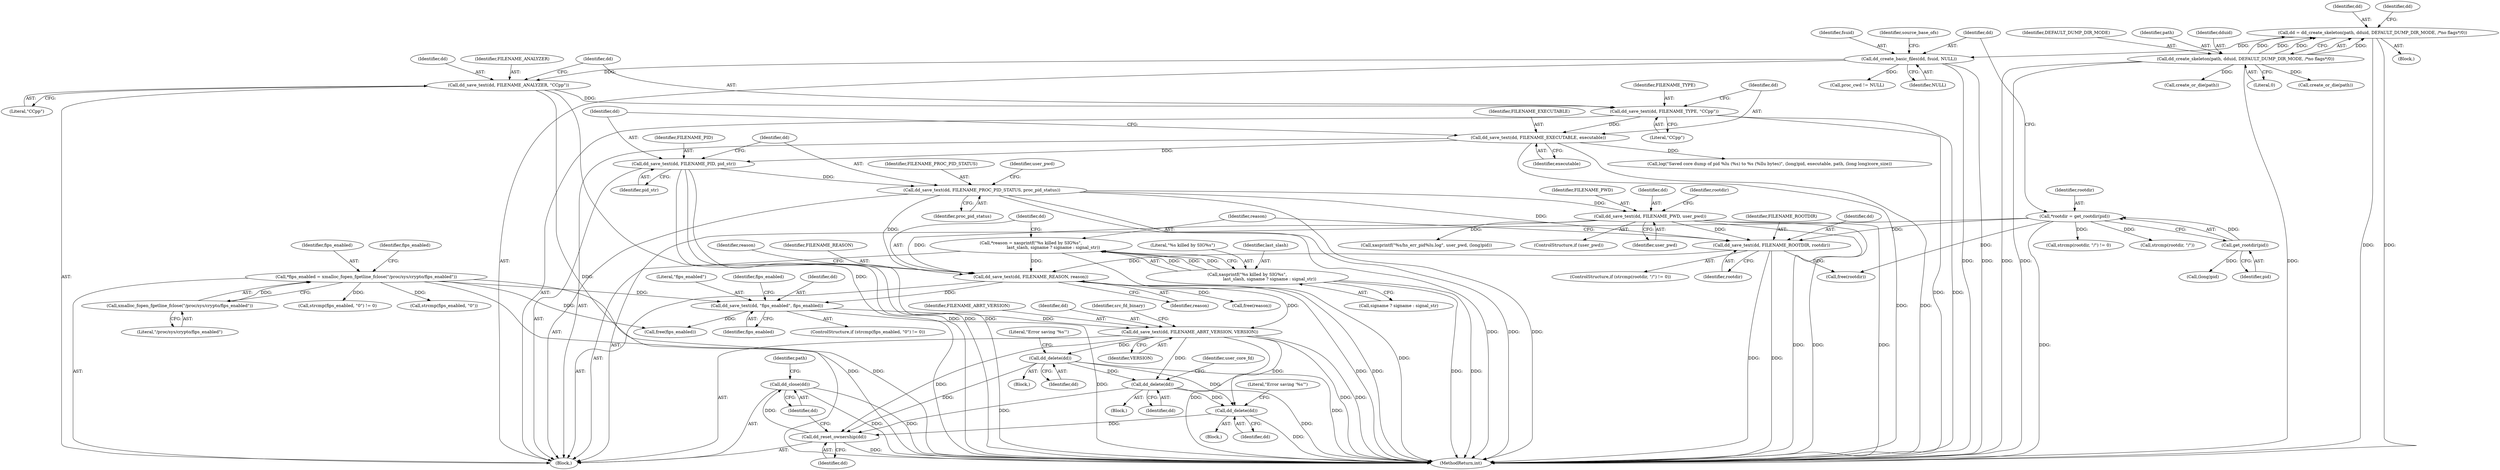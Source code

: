 digraph "0_abrt_8939398b82006ba1fec4ed491339fc075f43fc7c_1@API" {
"1001074" [label="(Call,dd_close(dd))"];
"1001072" [label="(Call,dd_reset_ownership(dd))"];
"1001065" [label="(Call,dd_delete(dd))"];
"1000917" [label="(Call,dd_delete(dd))"];
"1000881" [label="(Call,dd_save_text(dd, FILENAME_ABRT_VERSION, VERSION))"];
"1000841" [label="(Call,dd_save_text(dd, FILENAME_REASON, reason))"];
"1000808" [label="(Call,dd_save_text(dd, FILENAME_PROC_PID_STATUS, proc_pid_status))"];
"1000804" [label="(Call,dd_save_text(dd, FILENAME_PID, pid_str))"];
"1000800" [label="(Call,dd_save_text(dd, FILENAME_EXECUTABLE, executable))"];
"1000796" [label="(Call,dd_save_text(dd, FILENAME_TYPE, \"CCpp\"))"];
"1000792" [label="(Call,dd_save_text(dd, FILENAME_ANALYZER, \"CCpp\"))"];
"1000665" [label="(Call,dd_create_basic_files(dd, fsuid, NULL))"];
"1000650" [label="(Call,dd = dd_create_skeleton(path, dduid, DEFAULT_DUMP_DIR_MODE, /*no flags*/0))"];
"1000652" [label="(Call,dd_create_skeleton(path, dduid, DEFAULT_DUMP_DIR_MODE, /*no flags*/0))"];
"1000827" [label="(Call,dd_save_text(dd, FILENAME_ROOTDIR, rootdir))"];
"1000814" [label="(Call,dd_save_text(dd, FILENAME_PWD, user_pwd))"];
"1000661" [label="(Call,*rootdir = get_rootdir(pid))"];
"1000663" [label="(Call,get_rootdir(pid))"];
"1000832" [label="(Call,*reason = xasprintf(\"%s killed by SIG%s\",\n                                 last_slash, signame ? signame : signal_str))"];
"1000834" [label="(Call,xasprintf(\"%s killed by SIG%s\",\n                                 last_slash, signame ? signame : signal_str))"];
"1000875" [label="(Call,dd_save_text(dd, \"fips_enabled\", fips_enabled))"];
"1000862" [label="(Call,*fips_enabled = xmalloc_fopen_fgetline_fclose(\"/proc/sys/crypto/fips_enabled\"))"];
"1000864" [label="(Call,xmalloc_fopen_fgetline_fclose(\"/proc/sys/crypto/fips_enabled\"))"];
"1000954" [label="(Call,dd_delete(dd))"];
"1000814" [label="(Call,dd_save_text(dd, FILENAME_PWD, user_pwd))"];
"1000822" [label="(Call,strcmp(rootdir, \"/\") != 0)"];
"1000920" [label="(Literal,\"Error saving '%s'\")"];
"1001144" [label="(Call,proc_cwd != NULL)"];
"1000833" [label="(Identifier,reason)"];
"1000663" [label="(Call,get_rootdir(pid))"];
"1000793" [label="(Identifier,dd)"];
"1000834" [label="(Call,xasprintf(\"%s killed by SIG%s\",\n                                 last_slash, signame ? signame : signal_str))"];
"1000800" [label="(Call,dd_save_text(dd, FILENAME_EXECUTABLE, executable))"];
"1000659" [label="(Block,)"];
"1000807" [label="(Identifier,pid_str)"];
"1000806" [label="(Identifier,FILENAME_PID)"];
"1001074" [label="(Call,dd_close(dd))"];
"1000955" [label="(Identifier,dd)"];
"1000799" [label="(Literal,\"CCpp\")"];
"1000864" [label="(Call,xmalloc_fopen_fgetline_fclose(\"/proc/sys/crypto/fips_enabled\"))"];
"1000666" [label="(Identifier,dd)"];
"1000875" [label="(Call,dd_save_text(dd, \"fips_enabled\", fips_enabled))"];
"1000828" [label="(Identifier,dd)"];
"1000796" [label="(Call,dd_save_text(dd, FILENAME_TYPE, \"CCpp\"))"];
"1000668" [label="(Identifier,NULL)"];
"1000829" [label="(Identifier,FILENAME_ROOTDIR)"];
"1000958" [label="(Identifier,user_core_fd)"];
"1000651" [label="(Identifier,dd)"];
"1001064" [label="(Block,)"];
"1000870" [label="(Call,strcmp(fips_enabled, \"0\") != 0)"];
"1000802" [label="(Identifier,FILENAME_EXECUTABLE)"];
"1001020" [label="(Call,xasprintf(\"%s/hs_err_pid%lu.log\", user_pwd, (long)pid))"];
"1000655" [label="(Identifier,DEFAULT_DUMP_DIR_MODE)"];
"1001068" [label="(Literal,\"Error saving '%s'\")"];
"1000672" [label="(Identifier,source_base_ofs)"];
"1000951" [label="(Block,)"];
"1000813" [label="(Identifier,user_pwd)"];
"1000658" [label="(Identifier,dd)"];
"1000927" [label="(Call,create_or_die(path))"];
"1000823" [label="(Call,strcmp(rootdir, \"/\"))"];
"1000801" [label="(Identifier,dd)"];
"1000882" [label="(Identifier,dd)"];
"1001072" [label="(Call,dd_reset_ownership(dd))"];
"1000865" [label="(Literal,\"/proc/sys/crypto/fips_enabled\")"];
"1001075" [label="(Identifier,dd)"];
"1000836" [label="(Identifier,last_slash)"];
"1001066" [label="(Identifier,dd)"];
"1000879" [label="(Call,free(fips_enabled))"];
"1000656" [label="(Literal,0)"];
"1000665" [label="(Call,dd_create_basic_files(dd, fsuid, NULL))"];
"1000876" [label="(Identifier,dd)"];
"1000650" [label="(Call,dd = dd_create_skeleton(path, dduid, DEFAULT_DUMP_DIR_MODE, /*no flags*/0))"];
"1000810" [label="(Identifier,FILENAME_PROC_PID_STATUS)"];
"1000652" [label="(Call,dd_create_skeleton(path, dduid, DEFAULT_DUMP_DIR_MODE, /*no flags*/0))"];
"1000844" [label="(Identifier,reason)"];
"1000152" [label="(Block,)"];
"1000811" [label="(Identifier,proc_pid_status)"];
"1000835" [label="(Literal,\"%s killed by SIG%s\")"];
"1000869" [label="(ControlStructure,if (strcmp(fips_enabled, \"0\") != 0))"];
"1001065" [label="(Call,dd_delete(dd))"];
"1000867" [label="(Identifier,fips_enabled)"];
"1000877" [label="(Literal,\"fips_enabled\")"];
"1000830" [label="(Identifier,rootdir)"];
"1000893" [label="(Call,create_or_die(path))"];
"1000837" [label="(Call,signame ? signame : signal_str)"];
"1000862" [label="(Call,*fips_enabled = xmalloc_fopen_fgetline_fclose(\"/proc/sys/crypto/fips_enabled\"))"];
"1000653" [label="(Identifier,path)"];
"1000827" [label="(Call,dd_save_text(dd, FILENAME_ROOTDIR, rootdir))"];
"1000832" [label="(Call,*reason = xasprintf(\"%s killed by SIG%s\",\n                                 last_slash, signame ? signame : signal_str))"];
"1000841" [label="(Call,dd_save_text(dd, FILENAME_REASON, reason))"];
"1000816" [label="(Identifier,FILENAME_PWD)"];
"1001073" [label="(Identifier,dd)"];
"1000794" [label="(Identifier,FILENAME_ANALYZER)"];
"1000664" [label="(Identifier,pid)"];
"1000815" [label="(Identifier,dd)"];
"1000803" [label="(Identifier,executable)"];
"1000821" [label="(ControlStructure,if (strcmp(rootdir, \"/\") != 0))"];
"1001103" [label="(Call,log(\"Saved core dump of pid %lu (%s) to %s (%llu bytes)\", (long)pid, executable, path, (long long)core_size))"];
"1000662" [label="(Identifier,rootdir)"];
"1000661" [label="(Call,*rootdir = get_rootdir(pid))"];
"1000863" [label="(Identifier,fips_enabled)"];
"1000878" [label="(Identifier,fips_enabled)"];
"1001078" [label="(Identifier,path)"];
"1000887" [label="(Identifier,src_fd_binary)"];
"1000954" [label="(Call,dd_delete(dd))"];
"1000846" [label="(Identifier,reason)"];
"1000884" [label="(Identifier,VERSION)"];
"1000654" [label="(Identifier,dduid)"];
"1000842" [label="(Identifier,dd)"];
"1001141" [label="(Call,free(rootdir))"];
"1000676" [label="(Call,(long)pid)"];
"1000918" [label="(Identifier,dd)"];
"1000797" [label="(Identifier,dd)"];
"1000812" [label="(ControlStructure,if (user_pwd))"];
"1000804" [label="(Call,dd_save_text(dd, FILENAME_PID, pid_str))"];
"1000805" [label="(Identifier,dd)"];
"1000843" [label="(Identifier,FILENAME_REASON)"];
"1000881" [label="(Call,dd_save_text(dd, FILENAME_ABRT_VERSION, VERSION))"];
"1000819" [label="(Identifier,rootdir)"];
"1000667" [label="(Identifier,fsuid)"];
"1000795" [label="(Literal,\"CCpp\")"];
"1000808" [label="(Call,dd_save_text(dd, FILENAME_PROC_PID_STATUS, proc_pid_status))"];
"1000845" [label="(Call,free(reason))"];
"1000792" [label="(Call,dd_save_text(dd, FILENAME_ANALYZER, \"CCpp\"))"];
"1000917" [label="(Call,dd_delete(dd))"];
"1000883" [label="(Identifier,FILENAME_ABRT_VERSION)"];
"1000817" [label="(Identifier,user_pwd)"];
"1000916" [label="(Block,)"];
"1000880" [label="(Identifier,fips_enabled)"];
"1001237" [label="(MethodReturn,int)"];
"1000809" [label="(Identifier,dd)"];
"1000798" [label="(Identifier,FILENAME_TYPE)"];
"1000871" [label="(Call,strcmp(fips_enabled, \"0\"))"];
"1001074" -> "1000659"  [label="AST: "];
"1001074" -> "1001075"  [label="CFG: "];
"1001075" -> "1001074"  [label="AST: "];
"1001078" -> "1001074"  [label="CFG: "];
"1001074" -> "1001237"  [label="DDG: "];
"1001074" -> "1001237"  [label="DDG: "];
"1001072" -> "1001074"  [label="DDG: "];
"1001072" -> "1000659"  [label="AST: "];
"1001072" -> "1001073"  [label="CFG: "];
"1001073" -> "1001072"  [label="AST: "];
"1001075" -> "1001072"  [label="CFG: "];
"1001072" -> "1001237"  [label="DDG: "];
"1001065" -> "1001072"  [label="DDG: "];
"1000917" -> "1001072"  [label="DDG: "];
"1000881" -> "1001072"  [label="DDG: "];
"1000954" -> "1001072"  [label="DDG: "];
"1001065" -> "1001064"  [label="AST: "];
"1001065" -> "1001066"  [label="CFG: "];
"1001066" -> "1001065"  [label="AST: "];
"1001068" -> "1001065"  [label="CFG: "];
"1001065" -> "1001237"  [label="DDG: "];
"1000917" -> "1001065"  [label="DDG: "];
"1000881" -> "1001065"  [label="DDG: "];
"1000954" -> "1001065"  [label="DDG: "];
"1000917" -> "1000916"  [label="AST: "];
"1000917" -> "1000918"  [label="CFG: "];
"1000918" -> "1000917"  [label="AST: "];
"1000920" -> "1000917"  [label="CFG: "];
"1000917" -> "1001237"  [label="DDG: "];
"1000881" -> "1000917"  [label="DDG: "];
"1000917" -> "1000954"  [label="DDG: "];
"1000881" -> "1000659"  [label="AST: "];
"1000881" -> "1000884"  [label="CFG: "];
"1000882" -> "1000881"  [label="AST: "];
"1000883" -> "1000881"  [label="AST: "];
"1000884" -> "1000881"  [label="AST: "];
"1000887" -> "1000881"  [label="CFG: "];
"1000881" -> "1001237"  [label="DDG: "];
"1000881" -> "1001237"  [label="DDG: "];
"1000881" -> "1001237"  [label="DDG: "];
"1000841" -> "1000881"  [label="DDG: "];
"1000875" -> "1000881"  [label="DDG: "];
"1000881" -> "1000954"  [label="DDG: "];
"1000841" -> "1000659"  [label="AST: "];
"1000841" -> "1000844"  [label="CFG: "];
"1000842" -> "1000841"  [label="AST: "];
"1000843" -> "1000841"  [label="AST: "];
"1000844" -> "1000841"  [label="AST: "];
"1000846" -> "1000841"  [label="CFG: "];
"1000841" -> "1001237"  [label="DDG: "];
"1000841" -> "1001237"  [label="DDG: "];
"1000808" -> "1000841"  [label="DDG: "];
"1000827" -> "1000841"  [label="DDG: "];
"1000814" -> "1000841"  [label="DDG: "];
"1000832" -> "1000841"  [label="DDG: "];
"1000841" -> "1000845"  [label="DDG: "];
"1000841" -> "1000875"  [label="DDG: "];
"1000808" -> "1000659"  [label="AST: "];
"1000808" -> "1000811"  [label="CFG: "];
"1000809" -> "1000808"  [label="AST: "];
"1000810" -> "1000808"  [label="AST: "];
"1000811" -> "1000808"  [label="AST: "];
"1000813" -> "1000808"  [label="CFG: "];
"1000808" -> "1001237"  [label="DDG: "];
"1000808" -> "1001237"  [label="DDG: "];
"1000808" -> "1001237"  [label="DDG: "];
"1000804" -> "1000808"  [label="DDG: "];
"1000808" -> "1000814"  [label="DDG: "];
"1000808" -> "1000827"  [label="DDG: "];
"1000804" -> "1000659"  [label="AST: "];
"1000804" -> "1000807"  [label="CFG: "];
"1000805" -> "1000804"  [label="AST: "];
"1000806" -> "1000804"  [label="AST: "];
"1000807" -> "1000804"  [label="AST: "];
"1000809" -> "1000804"  [label="CFG: "];
"1000804" -> "1001237"  [label="DDG: "];
"1000804" -> "1001237"  [label="DDG: "];
"1000804" -> "1001237"  [label="DDG: "];
"1000800" -> "1000804"  [label="DDG: "];
"1000800" -> "1000659"  [label="AST: "];
"1000800" -> "1000803"  [label="CFG: "];
"1000801" -> "1000800"  [label="AST: "];
"1000802" -> "1000800"  [label="AST: "];
"1000803" -> "1000800"  [label="AST: "];
"1000805" -> "1000800"  [label="CFG: "];
"1000800" -> "1001237"  [label="DDG: "];
"1000800" -> "1001237"  [label="DDG: "];
"1000796" -> "1000800"  [label="DDG: "];
"1000800" -> "1001103"  [label="DDG: "];
"1000796" -> "1000659"  [label="AST: "];
"1000796" -> "1000799"  [label="CFG: "];
"1000797" -> "1000796"  [label="AST: "];
"1000798" -> "1000796"  [label="AST: "];
"1000799" -> "1000796"  [label="AST: "];
"1000801" -> "1000796"  [label="CFG: "];
"1000796" -> "1001237"  [label="DDG: "];
"1000796" -> "1001237"  [label="DDG: "];
"1000792" -> "1000796"  [label="DDG: "];
"1000792" -> "1000659"  [label="AST: "];
"1000792" -> "1000795"  [label="CFG: "];
"1000793" -> "1000792"  [label="AST: "];
"1000794" -> "1000792"  [label="AST: "];
"1000795" -> "1000792"  [label="AST: "];
"1000797" -> "1000792"  [label="CFG: "];
"1000792" -> "1001237"  [label="DDG: "];
"1000792" -> "1001237"  [label="DDG: "];
"1000665" -> "1000792"  [label="DDG: "];
"1000665" -> "1000659"  [label="AST: "];
"1000665" -> "1000668"  [label="CFG: "];
"1000666" -> "1000665"  [label="AST: "];
"1000667" -> "1000665"  [label="AST: "];
"1000668" -> "1000665"  [label="AST: "];
"1000672" -> "1000665"  [label="CFG: "];
"1000665" -> "1001237"  [label="DDG: "];
"1000665" -> "1001237"  [label="DDG: "];
"1000650" -> "1000665"  [label="DDG: "];
"1000665" -> "1001144"  [label="DDG: "];
"1000650" -> "1000152"  [label="AST: "];
"1000650" -> "1000652"  [label="CFG: "];
"1000651" -> "1000650"  [label="AST: "];
"1000652" -> "1000650"  [label="AST: "];
"1000658" -> "1000650"  [label="CFG: "];
"1000650" -> "1001237"  [label="DDG: "];
"1000650" -> "1001237"  [label="DDG: "];
"1000652" -> "1000650"  [label="DDG: "];
"1000652" -> "1000650"  [label="DDG: "];
"1000652" -> "1000650"  [label="DDG: "];
"1000652" -> "1000650"  [label="DDG: "];
"1000652" -> "1000656"  [label="CFG: "];
"1000653" -> "1000652"  [label="AST: "];
"1000654" -> "1000652"  [label="AST: "];
"1000655" -> "1000652"  [label="AST: "];
"1000656" -> "1000652"  [label="AST: "];
"1000652" -> "1001237"  [label="DDG: "];
"1000652" -> "1001237"  [label="DDG: "];
"1000652" -> "1001237"  [label="DDG: "];
"1000652" -> "1000893"  [label="DDG: "];
"1000652" -> "1000927"  [label="DDG: "];
"1000827" -> "1000821"  [label="AST: "];
"1000827" -> "1000830"  [label="CFG: "];
"1000828" -> "1000827"  [label="AST: "];
"1000829" -> "1000827"  [label="AST: "];
"1000830" -> "1000827"  [label="AST: "];
"1000833" -> "1000827"  [label="CFG: "];
"1000827" -> "1001237"  [label="DDG: "];
"1000827" -> "1001237"  [label="DDG: "];
"1000814" -> "1000827"  [label="DDG: "];
"1000661" -> "1000827"  [label="DDG: "];
"1000827" -> "1001141"  [label="DDG: "];
"1000814" -> "1000812"  [label="AST: "];
"1000814" -> "1000817"  [label="CFG: "];
"1000815" -> "1000814"  [label="AST: "];
"1000816" -> "1000814"  [label="AST: "];
"1000817" -> "1000814"  [label="AST: "];
"1000819" -> "1000814"  [label="CFG: "];
"1000814" -> "1001237"  [label="DDG: "];
"1000814" -> "1001237"  [label="DDG: "];
"1000814" -> "1001237"  [label="DDG: "];
"1000814" -> "1001020"  [label="DDG: "];
"1000661" -> "1000659"  [label="AST: "];
"1000661" -> "1000663"  [label="CFG: "];
"1000662" -> "1000661"  [label="AST: "];
"1000663" -> "1000661"  [label="AST: "];
"1000666" -> "1000661"  [label="CFG: "];
"1000661" -> "1001237"  [label="DDG: "];
"1000663" -> "1000661"  [label="DDG: "];
"1000661" -> "1000822"  [label="DDG: "];
"1000661" -> "1000823"  [label="DDG: "];
"1000661" -> "1001141"  [label="DDG: "];
"1000663" -> "1000664"  [label="CFG: "];
"1000664" -> "1000663"  [label="AST: "];
"1000663" -> "1000676"  [label="DDG: "];
"1000832" -> "1000659"  [label="AST: "];
"1000832" -> "1000834"  [label="CFG: "];
"1000833" -> "1000832"  [label="AST: "];
"1000834" -> "1000832"  [label="AST: "];
"1000842" -> "1000832"  [label="CFG: "];
"1000832" -> "1001237"  [label="DDG: "];
"1000834" -> "1000832"  [label="DDG: "];
"1000834" -> "1000832"  [label="DDG: "];
"1000834" -> "1000832"  [label="DDG: "];
"1000834" -> "1000837"  [label="CFG: "];
"1000835" -> "1000834"  [label="AST: "];
"1000836" -> "1000834"  [label="AST: "];
"1000837" -> "1000834"  [label="AST: "];
"1000834" -> "1001237"  [label="DDG: "];
"1000834" -> "1001237"  [label="DDG: "];
"1000875" -> "1000869"  [label="AST: "];
"1000875" -> "1000878"  [label="CFG: "];
"1000876" -> "1000875"  [label="AST: "];
"1000877" -> "1000875"  [label="AST: "];
"1000878" -> "1000875"  [label="AST: "];
"1000880" -> "1000875"  [label="CFG: "];
"1000875" -> "1001237"  [label="DDG: "];
"1000862" -> "1000875"  [label="DDG: "];
"1000875" -> "1000879"  [label="DDG: "];
"1000862" -> "1000659"  [label="AST: "];
"1000862" -> "1000864"  [label="CFG: "];
"1000863" -> "1000862"  [label="AST: "];
"1000864" -> "1000862"  [label="AST: "];
"1000867" -> "1000862"  [label="CFG: "];
"1000862" -> "1001237"  [label="DDG: "];
"1000862" -> "1001237"  [label="DDG: "];
"1000864" -> "1000862"  [label="DDG: "];
"1000862" -> "1000870"  [label="DDG: "];
"1000862" -> "1000871"  [label="DDG: "];
"1000862" -> "1000879"  [label="DDG: "];
"1000864" -> "1000865"  [label="CFG: "];
"1000865" -> "1000864"  [label="AST: "];
"1000954" -> "1000951"  [label="AST: "];
"1000954" -> "1000955"  [label="CFG: "];
"1000955" -> "1000954"  [label="AST: "];
"1000958" -> "1000954"  [label="CFG: "];
"1000954" -> "1001237"  [label="DDG: "];
}
